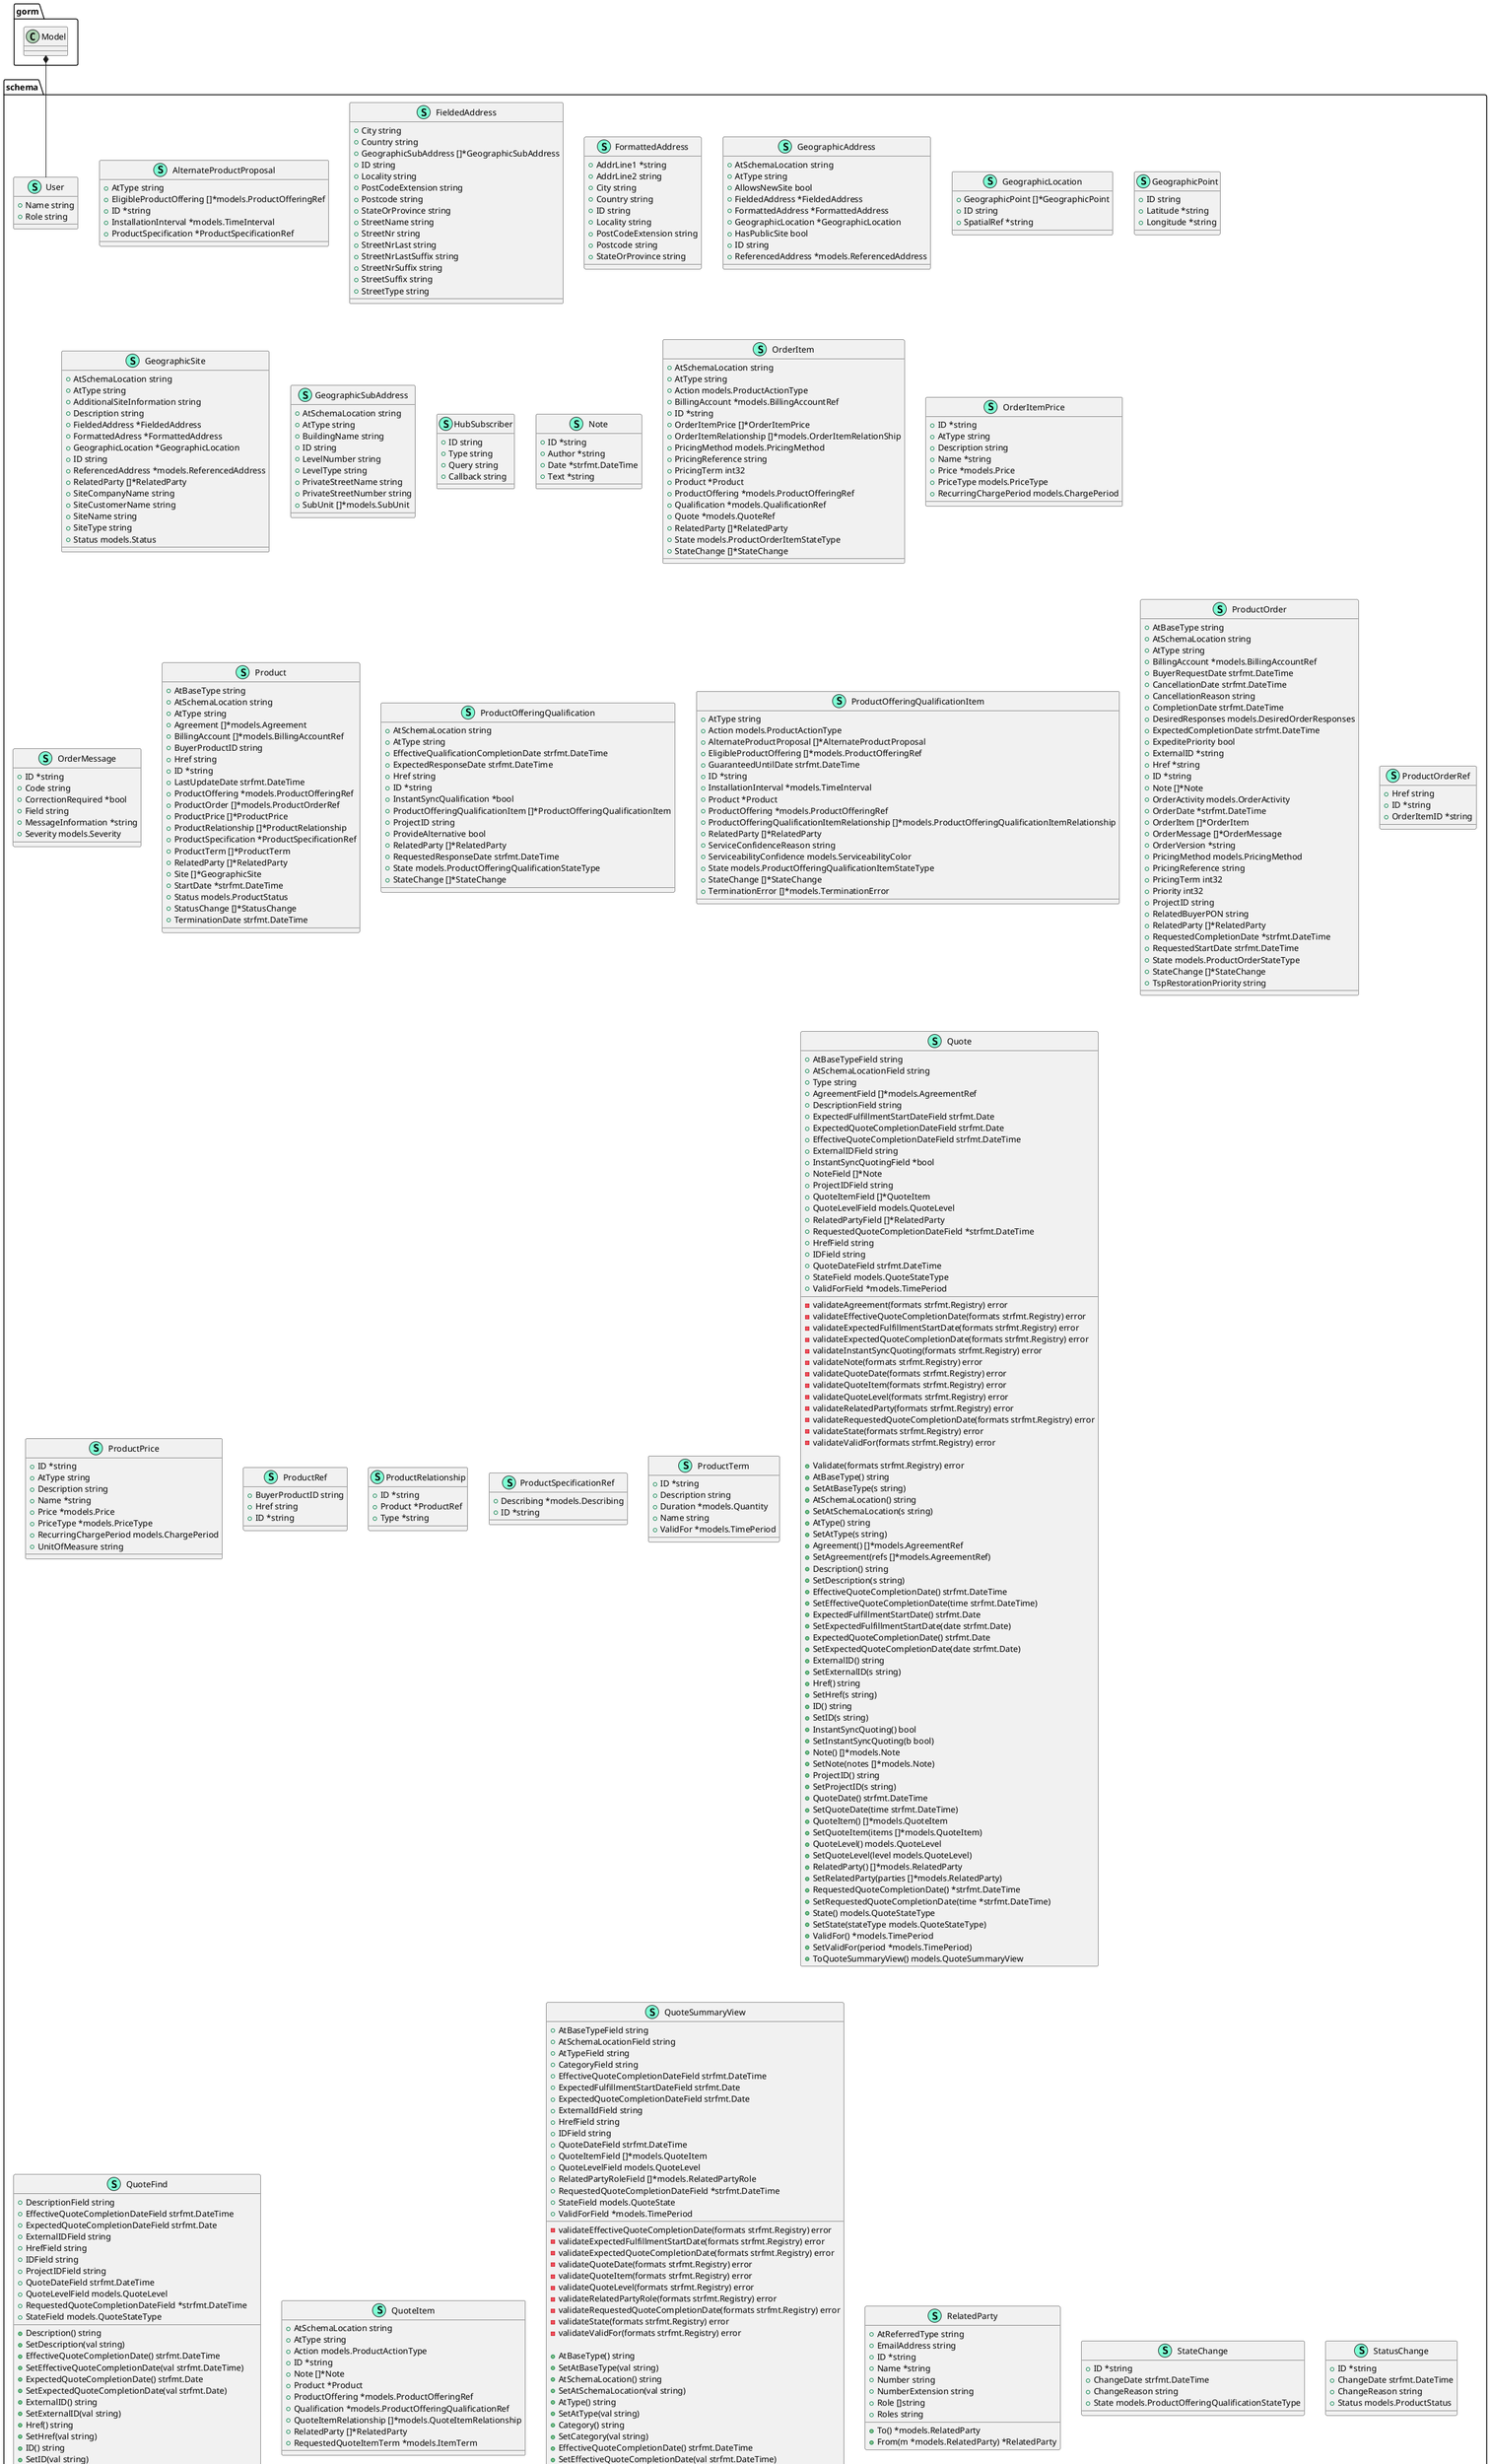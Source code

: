 @startuml
namespace schema {
    class AlternateProductProposal << (S,Aquamarine) >> {
        + AtType string
        + EligibleProductOffering []*models.ProductOfferingRef
        + ID *string
        + InstallationInterval *models.TimeInterval
        + ProductSpecification *ProductSpecificationRef

    }
    class FieldedAddress << (S,Aquamarine) >> {
        + City string
        + Country string
        + GeographicSubAddress []*GeographicSubAddress
        + ID string
        + Locality string
        + PostCodeExtension string
        + Postcode string
        + StateOrProvince string
        + StreetName string
        + StreetNr string
        + StreetNrLast string
        + StreetNrLastSuffix string
        + StreetNrSuffix string
        + StreetSuffix string
        + StreetType string

    }
    class FormattedAddress << (S,Aquamarine) >> {
        + AddrLine1 *string
        + AddrLine2 string
        + City string
        + Country string
        + ID string
        + Locality string
        + PostCodeExtension string
        + Postcode string
        + StateOrProvince string

    }
    class GeographicAddress << (S,Aquamarine) >> {
        + AtSchemaLocation string
        + AtType string
        + AllowsNewSite bool
        + FieldedAddress *FieldedAddress
        + FormattedAddress *FormattedAddress
        + GeographicLocation *GeographicLocation
        + HasPublicSite bool
        + ID string
        + ReferencedAddress *models.ReferencedAddress

    }
    class GeographicLocation << (S,Aquamarine) >> {
        + GeographicPoint []*GeographicPoint
        + ID string
        + SpatialRef *string

    }
    class GeographicPoint << (S,Aquamarine) >> {
        + ID string
        + Latitude *string
        + Longitude *string

    }
    class GeographicSite << (S,Aquamarine) >> {
        + AtSchemaLocation string
        + AtType string
        + AdditionalSiteInformation string
        + Description string
        + FieldedAddress *FieldedAddress
        + FormattedAdress *FormattedAddress
        + GeographicLocation *GeographicLocation
        + ID string
        + ReferencedAddress *models.ReferencedAddress
        + RelatedParty []*RelatedParty
        + SiteCompanyName string
        + SiteCustomerName string
        + SiteName string
        + SiteType string
        + Status models.Status

    }
    class GeographicSubAddress << (S,Aquamarine) >> {
        + AtSchemaLocation string
        + AtType string
        + BuildingName string
        + ID string
        + LevelNumber string
        + LevelType string
        + PrivateStreetName string
        + PrivateStreetNumber string
        + SubUnit []*models.SubUnit

    }
    class HubSubscriber << (S,Aquamarine) >> {
        + ID string
        + Type string
        + Query string
        + Callback string

    }
    class Note << (S,Aquamarine) >> {
        + ID *string
        + Author *string
        + Date *strfmt.DateTime
        + Text *string

    }
    class OrderItem << (S,Aquamarine) >> {
        + AtSchemaLocation string
        + AtType string
        + Action models.ProductActionType
        + BillingAccount *models.BillingAccountRef
        + ID *string
        + OrderItemPrice []*OrderItemPrice
        + OrderItemRelationship []*models.OrderItemRelationShip
        + PricingMethod models.PricingMethod
        + PricingReference string
        + PricingTerm int32
        + Product *Product
        + ProductOffering *models.ProductOfferingRef
        + Qualification *models.QualificationRef
        + Quote *models.QuoteRef
        + RelatedParty []*RelatedParty
        + State models.ProductOrderItemStateType
        + StateChange []*StateChange

    }
    class OrderItemPrice << (S,Aquamarine) >> {
        + ID *string
        + AtType string
        + Description string
        + Name *string
        + Price *models.Price
        + PriceType models.PriceType
        + RecurringChargePeriod models.ChargePeriod

    }
    class OrderMessage << (S,Aquamarine) >> {
        + ID *string
        + Code string
        + CorrectionRequired *bool
        + Field string
        + MessageInformation *string
        + Severity models.Severity

    }
    class Product << (S,Aquamarine) >> {
        + AtBaseType string
        + AtSchemaLocation string
        + AtType string
        + Agreement []*models.Agreement
        + BillingAccount []*models.BillingAccountRef
        + BuyerProductID string
        + Href string
        + ID *string
        + LastUpdateDate strfmt.DateTime
        + ProductOffering *models.ProductOfferingRef
        + ProductOrder []*models.ProductOrderRef
        + ProductPrice []*ProductPrice
        + ProductRelationship []*ProductRelationship
        + ProductSpecification *ProductSpecificationRef
        + ProductTerm []*ProductTerm
        + RelatedParty []*RelatedParty
        + Site []*GeographicSite
        + StartDate *strfmt.DateTime
        + Status models.ProductStatus
        + StatusChange []*StatusChange
        + TerminationDate strfmt.DateTime

    }
    class ProductOfferingQualification << (S,Aquamarine) >> {
        + AtSchemaLocation string
        + AtType string
        + EffectiveQualificationCompletionDate strfmt.DateTime
        + ExpectedResponseDate strfmt.DateTime
        + Href string
        + ID *string
        + InstantSyncQualification *bool
        + ProductOfferingQualificationItem []*ProductOfferingQualificationItem
        + ProjectID string
        + ProvideAlternative bool
        + RelatedParty []*RelatedParty
        + RequestedResponseDate strfmt.DateTime
        + State models.ProductOfferingQualificationStateType
        + StateChange []*StateChange

    }
    class ProductOfferingQualificationItem << (S,Aquamarine) >> {
        + AtType string
        + Action models.ProductActionType
        + AlternateProductProposal []*AlternateProductProposal
        + EligibleProductOffering []*models.ProductOfferingRef
        + GuaranteedUntilDate strfmt.DateTime
        + ID *string
        + InstallationInterval *models.TimeInterval
        + Product *Product
        + ProductOffering *models.ProductOfferingRef
        + ProductOfferingQualificationItemRelationship []*models.ProductOfferingQualificationItemRelationship
        + RelatedParty []*RelatedParty
        + ServiceConfidenceReason string
        + ServiceabilityConfidence models.ServiceabilityColor
        + State models.ProductOfferingQualificationItemStateType
        + StateChange []*StateChange
        + TerminationError []*models.TerminationError

    }
    class ProductOrder << (S,Aquamarine) >> {
        + AtBaseType string
        + AtSchemaLocation string
        + AtType string
        + BillingAccount *models.BillingAccountRef
        + BuyerRequestDate strfmt.DateTime
        + CancellationDate strfmt.DateTime
        + CancellationReason string
        + CompletionDate strfmt.DateTime
        + DesiredResponses models.DesiredOrderResponses
        + ExpectedCompletionDate strfmt.DateTime
        + ExpeditePriority bool
        + ExternalID *string
        + Href *string
        + ID *string
        + Note []*Note
        + OrderActivity models.OrderActivity
        + OrderDate *strfmt.DateTime
        + OrderItem []*OrderItem
        + OrderMessage []*OrderMessage
        + OrderVersion *string
        + PricingMethod models.PricingMethod
        + PricingReference string
        + PricingTerm int32
        + Priority int32
        + ProjectID string
        + RelatedBuyerPON string
        + RelatedParty []*RelatedParty
        + RequestedCompletionDate *strfmt.DateTime
        + RequestedStartDate strfmt.DateTime
        + State models.ProductOrderStateType
        + StateChange []*StateChange
        + TspRestorationPriority string

    }
    class ProductOrderRef << (S,Aquamarine) >> {
        + Href string
        + ID *string
        + OrderItemID *string

    }
    class ProductPrice << (S,Aquamarine) >> {
        + ID *string
        + AtType string
        + Description string
        + Name *string
        + Price *models.Price
        + PriceType *models.PriceType
        + RecurringChargePeriod models.ChargePeriod
        + UnitOfMeasure string

    }
    class ProductRef << (S,Aquamarine) >> {
        + BuyerProductID string
        + Href string
        + ID *string

    }
    class ProductRelationship << (S,Aquamarine) >> {
        + ID *string
        + Product *ProductRef
        + Type *string

    }
    class ProductSpecificationRef << (S,Aquamarine) >> {
        + Describing *models.Describing
        + ID *string

    }
    class ProductTerm << (S,Aquamarine) >> {
        + ID *string
        + Description string
        + Duration *models.Quantity
        + Name string
        + ValidFor *models.TimePeriod

    }
    class Quote << (S,Aquamarine) >> {
        + AtBaseTypeField string
        + AtSchemaLocationField string
        + Type string
        + AgreementField []*models.AgreementRef
        + DescriptionField string
        + ExpectedFulfillmentStartDateField strfmt.Date
        + ExpectedQuoteCompletionDateField strfmt.Date
        + EffectiveQuoteCompletionDateField strfmt.DateTime
        + ExternalIDField string
        + InstantSyncQuotingField *bool
        + NoteField []*Note
        + ProjectIDField string
        + QuoteItemField []*QuoteItem
        + QuoteLevelField models.QuoteLevel
        + RelatedPartyField []*RelatedParty
        + RequestedQuoteCompletionDateField *strfmt.DateTime
        + HrefField string
        + IDField string
        + QuoteDateField strfmt.DateTime
        + StateField models.QuoteStateType
        + ValidForField *models.TimePeriod

        - validateAgreement(formats strfmt.Registry) error
        - validateEffectiveQuoteCompletionDate(formats strfmt.Registry) error
        - validateExpectedFulfillmentStartDate(formats strfmt.Registry) error
        - validateExpectedQuoteCompletionDate(formats strfmt.Registry) error
        - validateInstantSyncQuoting(formats strfmt.Registry) error
        - validateNote(formats strfmt.Registry) error
        - validateQuoteDate(formats strfmt.Registry) error
        - validateQuoteItem(formats strfmt.Registry) error
        - validateQuoteLevel(formats strfmt.Registry) error
        - validateRelatedParty(formats strfmt.Registry) error
        - validateRequestedQuoteCompletionDate(formats strfmt.Registry) error
        - validateState(formats strfmt.Registry) error
        - validateValidFor(formats strfmt.Registry) error

        + Validate(formats strfmt.Registry) error
        + AtBaseType() string
        + SetAtBaseType(s string) 
        + AtSchemaLocation() string
        + SetAtSchemaLocation(s string) 
        + AtType() string
        + SetAtType(s string) 
        + Agreement() []*models.AgreementRef
        + SetAgreement(refs []*models.AgreementRef) 
        + Description() string
        + SetDescription(s string) 
        + EffectiveQuoteCompletionDate() strfmt.DateTime
        + SetEffectiveQuoteCompletionDate(time strfmt.DateTime) 
        + ExpectedFulfillmentStartDate() strfmt.Date
        + SetExpectedFulfillmentStartDate(date strfmt.Date) 
        + ExpectedQuoteCompletionDate() strfmt.Date
        + SetExpectedQuoteCompletionDate(date strfmt.Date) 
        + ExternalID() string
        + SetExternalID(s string) 
        + Href() string
        + SetHref(s string) 
        + ID() string
        + SetID(s string) 
        + InstantSyncQuoting() bool
        + SetInstantSyncQuoting(b bool) 
        + Note() []*models.Note
        + SetNote(notes []*models.Note) 
        + ProjectID() string
        + SetProjectID(s string) 
        + QuoteDate() strfmt.DateTime
        + SetQuoteDate(time strfmt.DateTime) 
        + QuoteItem() []*models.QuoteItem
        + SetQuoteItem(items []*models.QuoteItem) 
        + QuoteLevel() models.QuoteLevel
        + SetQuoteLevel(level models.QuoteLevel) 
        + RelatedParty() []*models.RelatedParty
        + SetRelatedParty(parties []*models.RelatedParty) 
        + RequestedQuoteCompletionDate() *strfmt.DateTime
        + SetRequestedQuoteCompletionDate(time *strfmt.DateTime) 
        + State() models.QuoteStateType
        + SetState(stateType models.QuoteStateType) 
        + ValidFor() *models.TimePeriod
        + SetValidFor(period *models.TimePeriod) 
        + ToQuoteSummaryView() models.QuoteSummaryView

    }
    class QuoteFind << (S,Aquamarine) >> {
        + DescriptionField string
        + EffectiveQuoteCompletionDateField strfmt.DateTime
        + ExpectedQuoteCompletionDateField strfmt.Date
        + ExternalIDField string
        + HrefField string
        + IDField string
        + ProjectIDField string
        + QuoteDateField strfmt.DateTime
        + QuoteLevelField models.QuoteLevel
        + RequestedQuoteCompletionDateField *strfmt.DateTime
        + StateField models.QuoteStateType

        + Description() string
        + SetDescription(val string) 
        + EffectiveQuoteCompletionDate() strfmt.DateTime
        + SetEffectiveQuoteCompletionDate(val strfmt.DateTime) 
        + ExpectedQuoteCompletionDate() strfmt.Date
        + SetExpectedQuoteCompletionDate(val strfmt.Date) 
        + ExternalID() string
        + SetExternalID(val string) 
        + Href() string
        + SetHref(val string) 
        + ID() string
        + SetID(val string) 
        + ProjectID() string
        + SetProjectID(val string) 
        + QuoteDate() strfmt.DateTime
        + SetQuoteDate(val strfmt.DateTime) 
        + QuoteLevel() models.QuoteLevel
        + SetQuoteLevel(val models.QuoteLevel) 
        + RequestedQuoteCompletionDate() *strfmt.DateTime
        + SetRequestedQuoteCompletionDate(val *strfmt.DateTime) 
        + State() models.QuoteStateType
        + SetState(val models.QuoteStateType) 

    }
    class QuoteItem << (S,Aquamarine) >> {
        + AtSchemaLocation string
        + AtType string
        + Action models.ProductActionType
        + ID *string
        + Note []*Note
        + Product *Product
        + ProductOffering *models.ProductOfferingRef
        + Qualification *models.ProductOfferingQualificationRef
        + QuoteItemRelationship []*models.QuoteItemRelationship
        + RelatedParty []*RelatedParty
        + RequestedQuoteItemTerm *models.ItemTerm

    }
    class QuoteSummaryView << (S,Aquamarine) >> {
        + AtBaseTypeField string
        + AtSchemaLocationField string
        + AtTypeField string
        + CategoryField string
        + EffectiveQuoteCompletionDateField strfmt.DateTime
        + ExpectedFulfillmentStartDateField strfmt.Date
        + ExpectedQuoteCompletionDateField strfmt.Date
        + ExternalIdField string
        + HrefField string
        + IDField string
        + QuoteDateField strfmt.DateTime
        + QuoteItemField []*models.QuoteItem
        + QuoteLevelField models.QuoteLevel
        + RelatedPartyRoleField []*models.RelatedPartyRole
        + RequestedQuoteCompletionDateField *strfmt.DateTime
        + StateField models.QuoteState
        + ValidForField *models.TimePeriod

        - validateEffectiveQuoteCompletionDate(formats strfmt.Registry) error
        - validateExpectedFulfillmentStartDate(formats strfmt.Registry) error
        - validateExpectedQuoteCompletionDate(formats strfmt.Registry) error
        - validateQuoteDate(formats strfmt.Registry) error
        - validateQuoteItem(formats strfmt.Registry) error
        - validateQuoteLevel(formats strfmt.Registry) error
        - validateRelatedPartyRole(formats strfmt.Registry) error
        - validateRequestedQuoteCompletionDate(formats strfmt.Registry) error
        - validateState(formats strfmt.Registry) error
        - validateValidFor(formats strfmt.Registry) error

        + AtBaseType() string
        + SetAtBaseType(val string) 
        + AtSchemaLocation() string
        + SetAtSchemaLocation(val string) 
        + AtType() string
        + SetAtType(val string) 
        + Category() string
        + SetCategory(val string) 
        + EffectiveQuoteCompletionDate() strfmt.DateTime
        + SetEffectiveQuoteCompletionDate(val strfmt.DateTime) 
        + ExpectedFulfillmentStartDate() strfmt.Date
        + SetExpectedFulfillmentStartDate(val strfmt.Date) 
        + ExpectedQuoteCompletionDate() strfmt.Date
        + SetExpectedQuoteCompletionDate(val strfmt.Date) 
        + ExternalID() string
        + SetExternalID(val string) 
        + Href() string
        + SetHref(val string) 
        + ID() string
        + SetID(val string) 
        + QuoteDate() strfmt.DateTime
        + SetQuoteDate(val strfmt.DateTime) 
        + QuoteItem() []*models.QuoteItem
        + SetQuoteItem(val []*models.QuoteItem) 
        + QuoteLevel() models.QuoteLevel
        + SetQuoteLevel(val models.QuoteLevel) 
        + RelatedPartyRole() []*models.RelatedPartyRole
        + SetRelatedPartyRole(val []*models.RelatedPartyRole) 
        + RequestedQuoteCompletionDate() *strfmt.DateTime
        + SetRequestedQuoteCompletionDate(val *strfmt.DateTime) 
        + State() models.QuoteState
        + SetState(val models.QuoteState) 
        + ValidFor() *models.TimePeriod
        + SetValidFor(val *models.TimePeriod) 
        + Validate(formats strfmt.Registry) error

    }
    class RelatedParty << (S,Aquamarine) >> {
        + AtReferredType string
        + EmailAddress string
        + ID *string
        + Name *string
        + Number string
        + NumberExtension string
        + Role []string
        + Roles string

        + To() *models.RelatedParty
        + From(m *models.RelatedParty) *RelatedParty

    }
    class StateChange << (S,Aquamarine) >> {
        + ID *string
        + ChangeDate strfmt.DateTime
        + ChangeReason string
        + State models.ProductOfferingQualificationStateType

    }
    class StatusChange << (S,Aquamarine) >> {
        + ID *string
        + ChangeDate strfmt.DateTime
        + ChangeReason string
        + Status models.ProductStatus

    }
    class User << (S,Aquamarine) >> {
        + Name string
        + Role string

    }
}
"gorm.Model" *-- "schema.User"


@enduml
